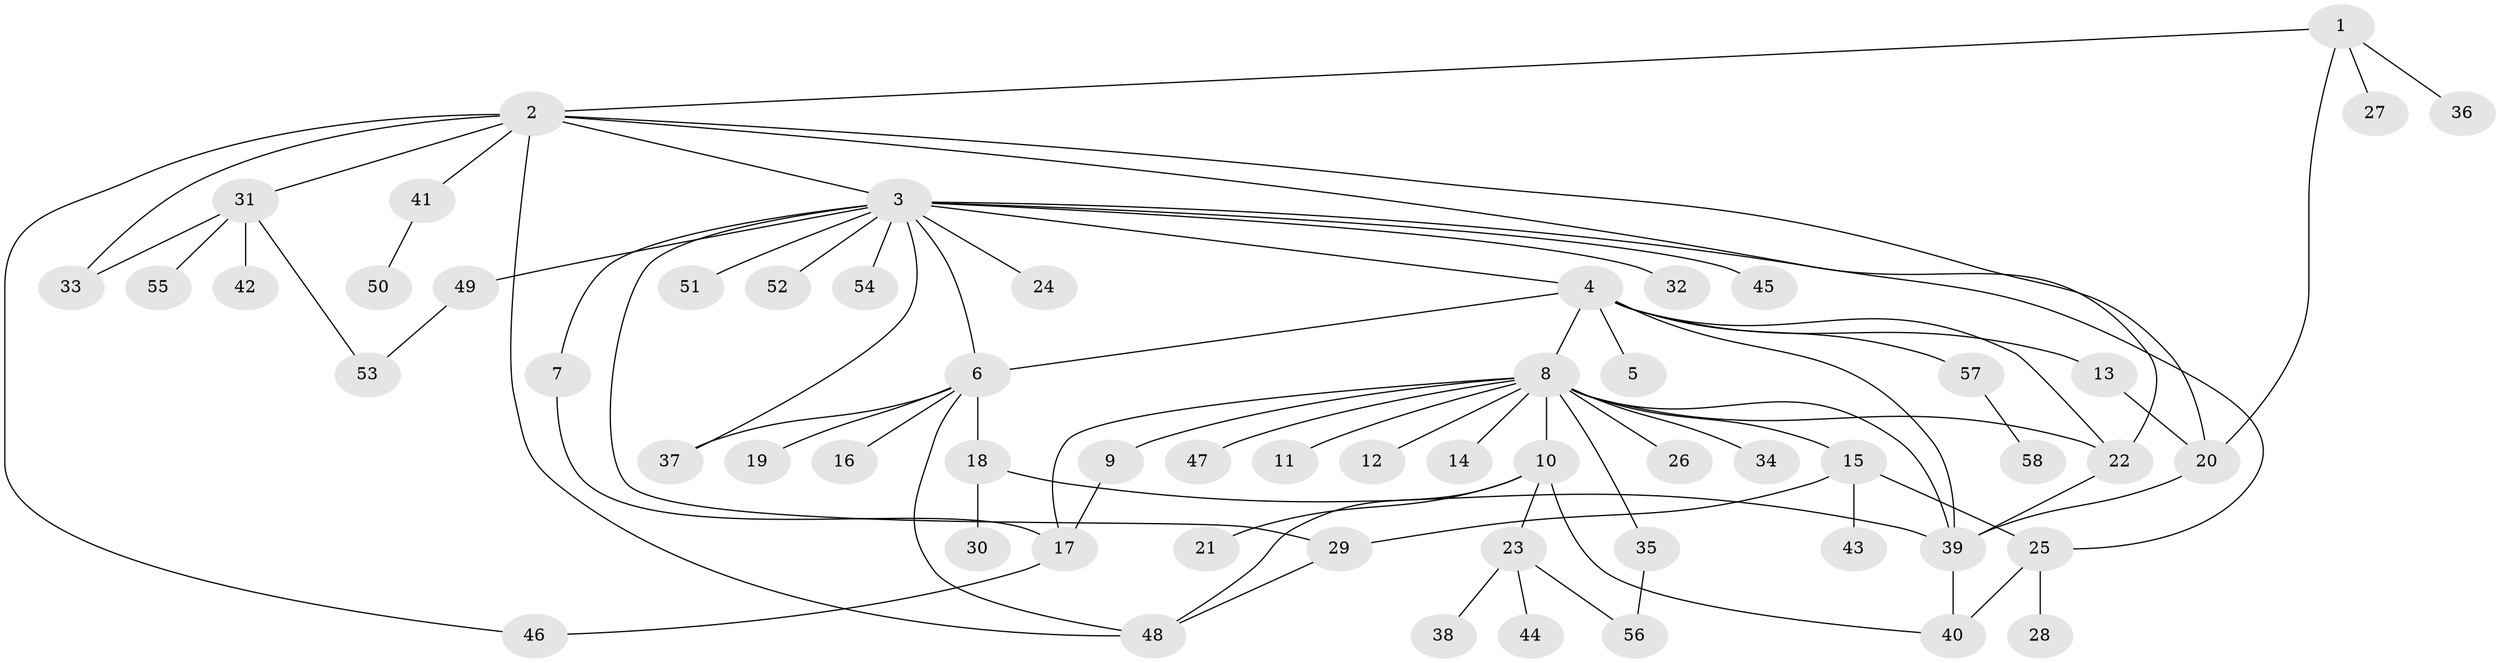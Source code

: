 // coarse degree distribution, {6: 0.0975609756097561, 13: 0.024390243902439025, 11: 0.024390243902439025, 1: 0.5365853658536586, 3: 0.07317073170731707, 4: 0.07317073170731707, 2: 0.0975609756097561, 9: 0.024390243902439025, 5: 0.04878048780487805}
// Generated by graph-tools (version 1.1) at 2025/36/03/04/25 23:36:50]
// undirected, 58 vertices, 80 edges
graph export_dot {
  node [color=gray90,style=filled];
  1;
  2;
  3;
  4;
  5;
  6;
  7;
  8;
  9;
  10;
  11;
  12;
  13;
  14;
  15;
  16;
  17;
  18;
  19;
  20;
  21;
  22;
  23;
  24;
  25;
  26;
  27;
  28;
  29;
  30;
  31;
  32;
  33;
  34;
  35;
  36;
  37;
  38;
  39;
  40;
  41;
  42;
  43;
  44;
  45;
  46;
  47;
  48;
  49;
  50;
  51;
  52;
  53;
  54;
  55;
  56;
  57;
  58;
  1 -- 2;
  1 -- 20;
  1 -- 27;
  1 -- 36;
  2 -- 3;
  2 -- 20;
  2 -- 22;
  2 -- 31;
  2 -- 33;
  2 -- 41;
  2 -- 46;
  2 -- 48;
  3 -- 4;
  3 -- 6;
  3 -- 7;
  3 -- 24;
  3 -- 25;
  3 -- 29;
  3 -- 32;
  3 -- 37;
  3 -- 45;
  3 -- 49;
  3 -- 51;
  3 -- 52;
  3 -- 54;
  4 -- 5;
  4 -- 6;
  4 -- 8;
  4 -- 13;
  4 -- 22;
  4 -- 39;
  4 -- 57;
  6 -- 16;
  6 -- 18;
  6 -- 19;
  6 -- 37;
  6 -- 48;
  7 -- 17;
  8 -- 9;
  8 -- 10;
  8 -- 11;
  8 -- 12;
  8 -- 14;
  8 -- 15;
  8 -- 17;
  8 -- 22;
  8 -- 26;
  8 -- 34;
  8 -- 35;
  8 -- 39;
  8 -- 47;
  9 -- 17;
  10 -- 21;
  10 -- 23;
  10 -- 40;
  10 -- 48;
  13 -- 20;
  15 -- 25;
  15 -- 29;
  15 -- 43;
  17 -- 46;
  18 -- 30;
  18 -- 39;
  20 -- 39;
  22 -- 39;
  23 -- 38;
  23 -- 44;
  23 -- 56;
  25 -- 28;
  25 -- 40;
  29 -- 48;
  31 -- 33;
  31 -- 42;
  31 -- 53;
  31 -- 55;
  35 -- 56;
  39 -- 40;
  41 -- 50;
  49 -- 53;
  57 -- 58;
}
